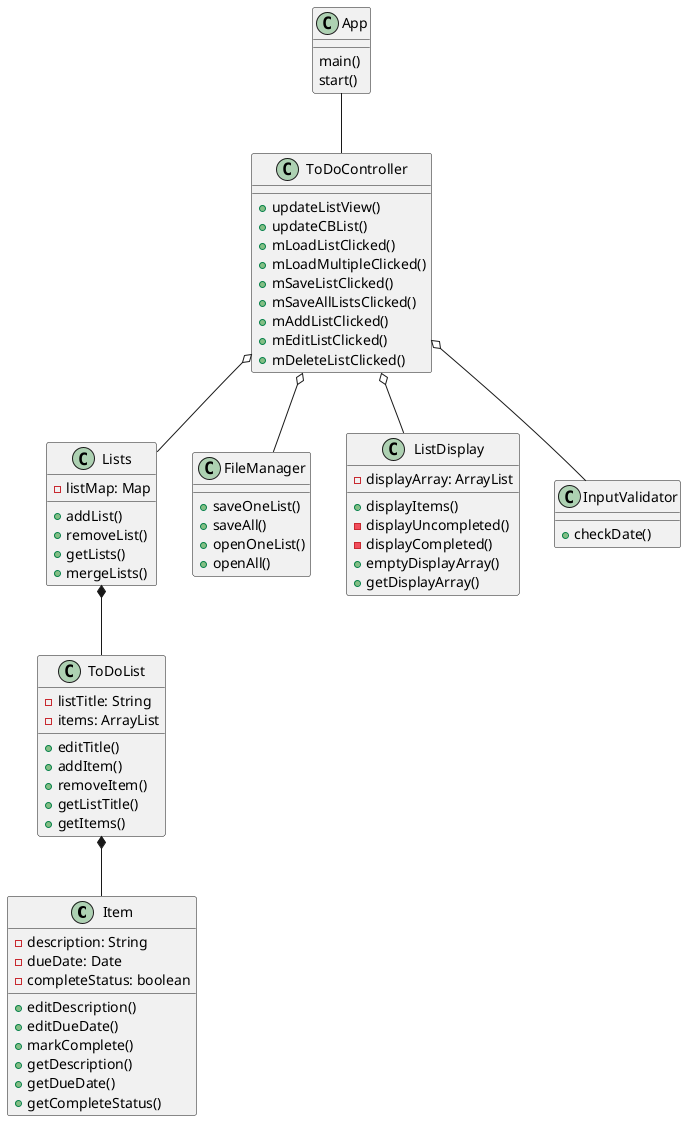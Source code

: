 @startuml
class Item{
-description: String
-dueDate: Date
-completeStatus: boolean
+editDescription()
+editDueDate()
+markComplete()
+getDescription()
+getDueDate()
+getCompleteStatus()
}

class ToDoList{
-listTitle: String
-items: ArrayList
+editTitle()
+addItem()
+removeItem()
+getListTitle()
+getItems()
}

class Lists{
-listMap: Map
+addList()
+removeList()
+getLists()
+mergeLists()
}

class FileManager{
+saveOneList()
+saveAll()
+openOneList()
+openAll()
}

class ListDisplay{
-displayArray: ArrayList
+displayItems()
-displayUncompleted()
-displayCompleted()
+emptyDisplayArray()
+getDisplayArray()
}

class ToDoController{
+updateListView()
+updateCBList()
+mLoadListClicked()
+mLoadMultipleClicked()
+mSaveListClicked()
+mSaveAllListsClicked()
+mAddListClicked()
+mEditListClicked()
+mDeleteListClicked()

}

class App{
main()
start()
}

class InputValidator{
+checkDate()
}




App -- ToDoController
ToDoController o-- Lists
ToDoController o-- ListDisplay
ToDoController o-- FileManager
ToDoController o-- InputValidator
Lists *-- ToDoList
ToDoList *-- Item
@enduml